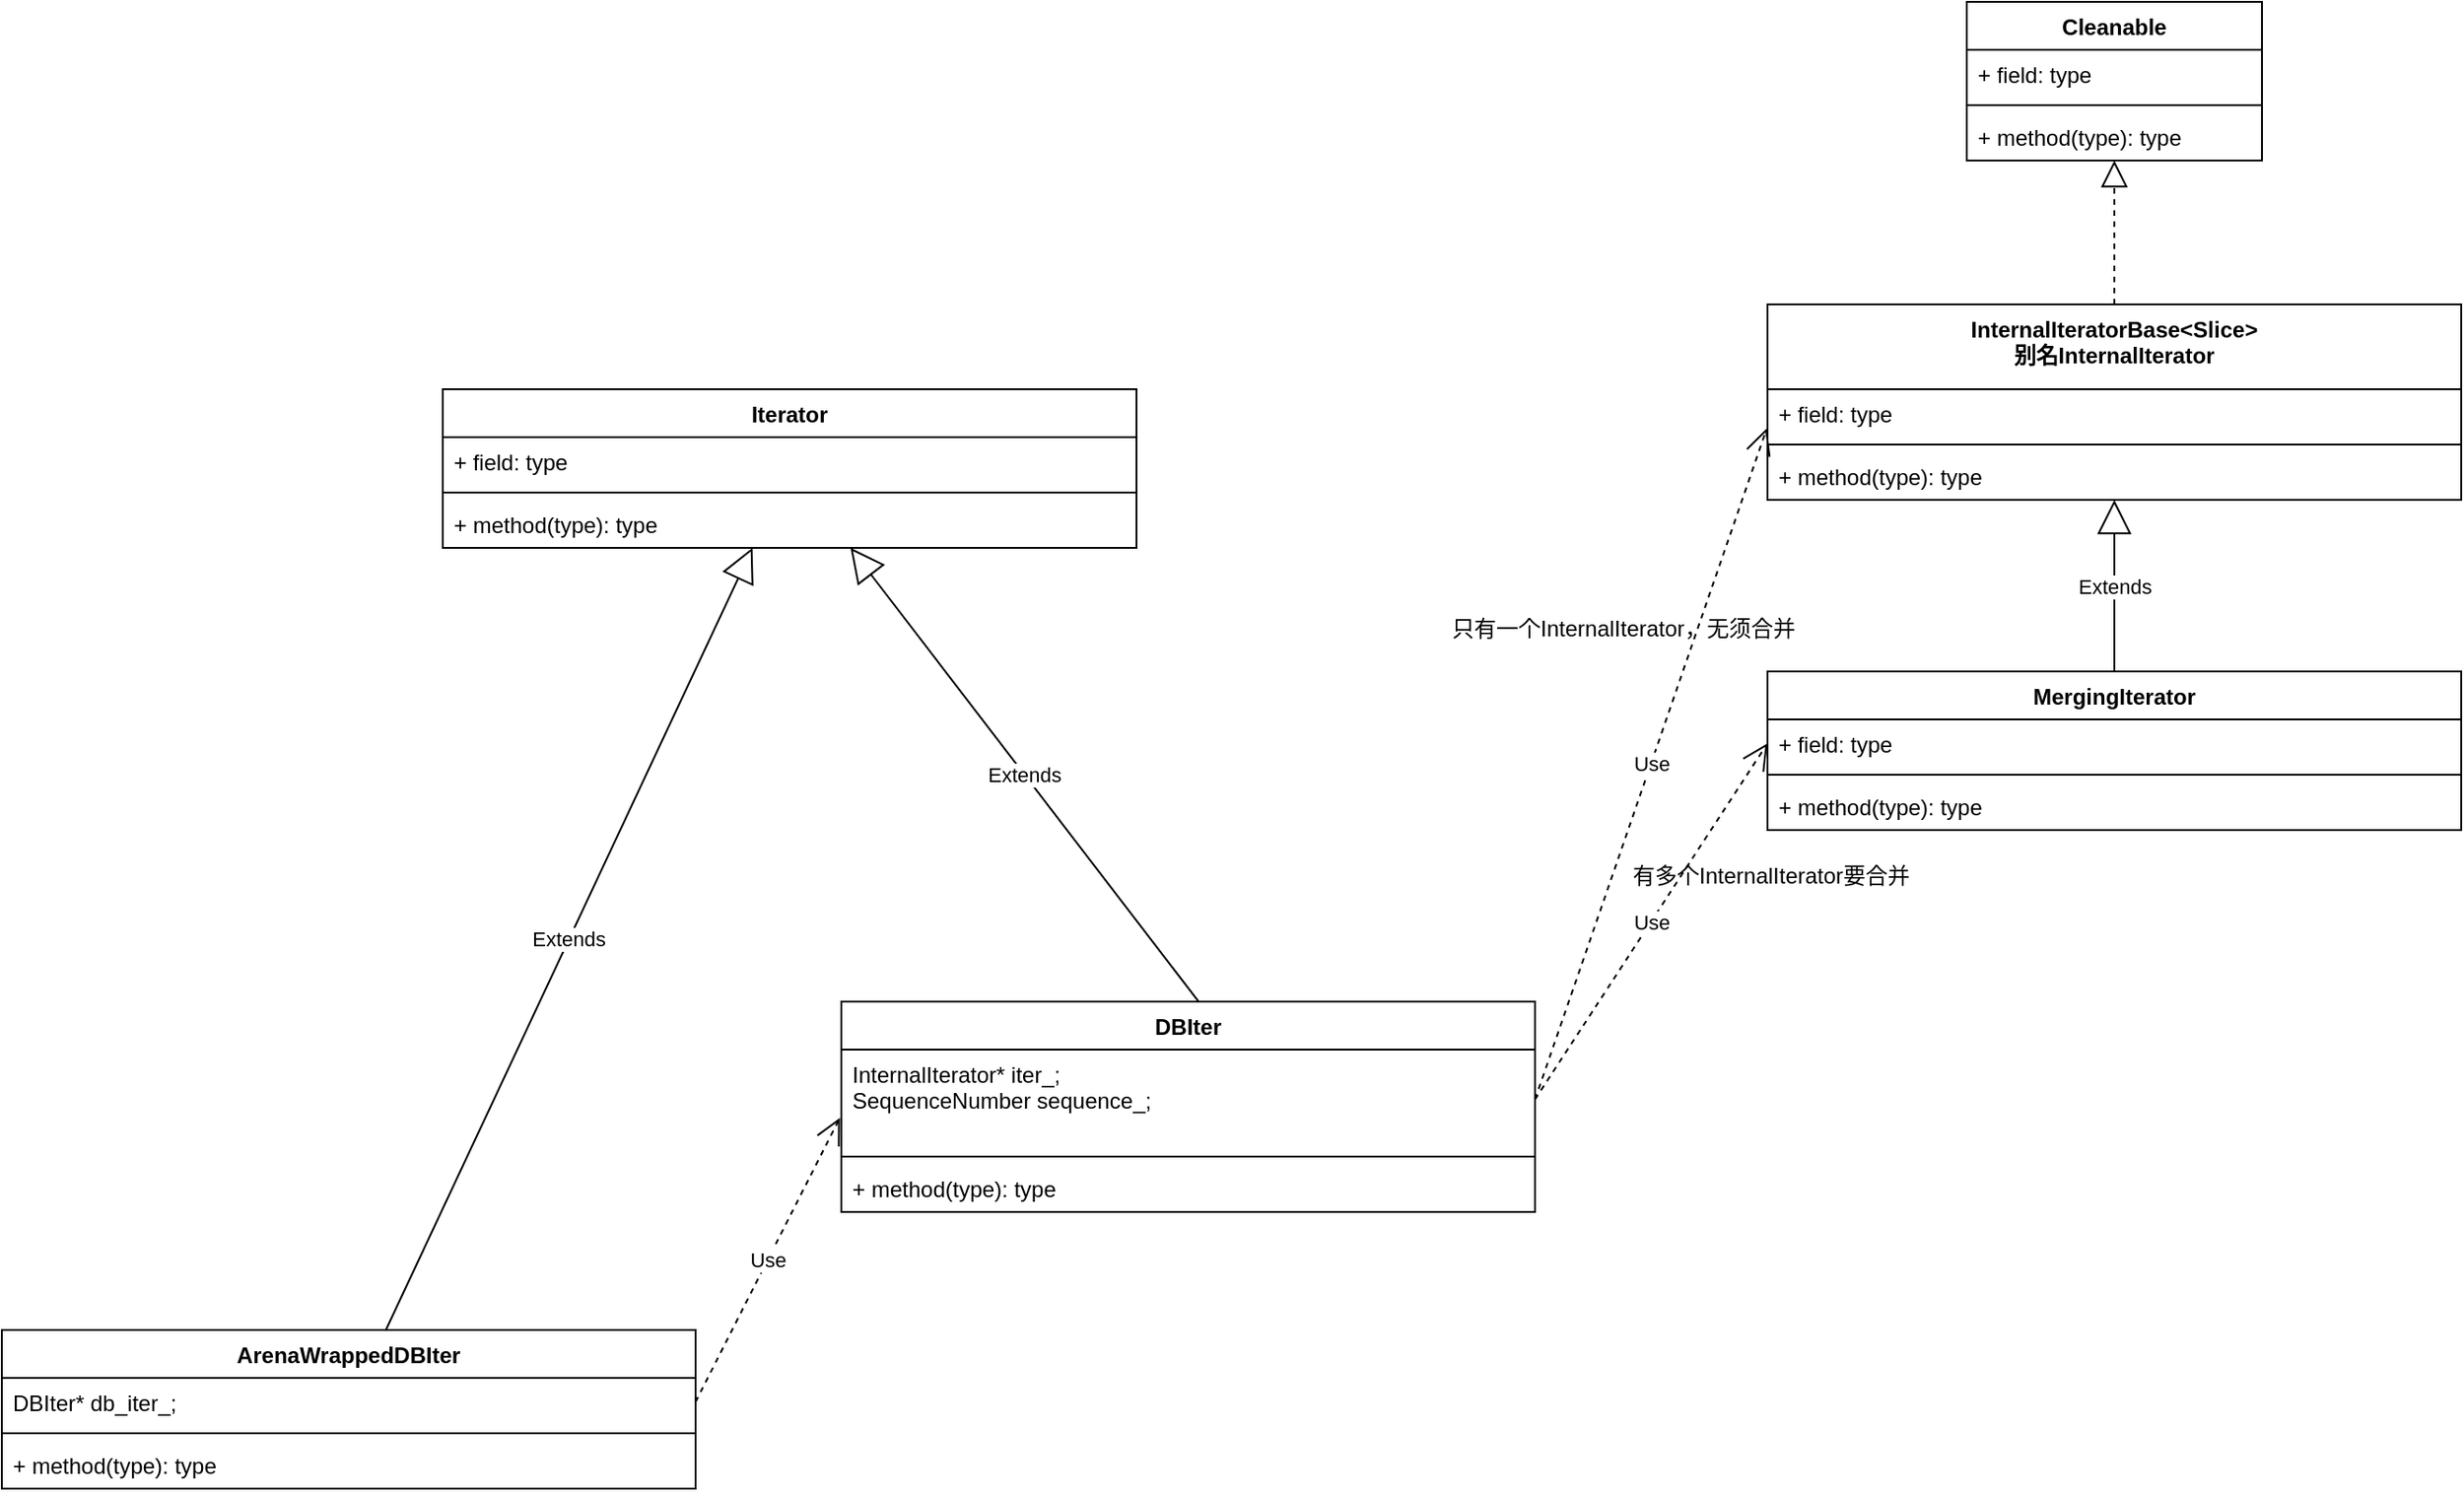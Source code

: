 <mxfile version="20.2.1" type="device" pages="2"><diagram id="yH0lmle-rREPXCg-2e_V" name="迭代器"><mxGraphModel dx="1790" dy="-1656" grid="1" gridSize="10" guides="1" tooltips="1" connect="1" arrows="1" fold="1" page="1" pageScale="1" pageWidth="850" pageHeight="1100" math="0" shadow="0"><root><mxCell id="0"/><mxCell id="1" parent="0"/><mxCell id="T_xyV64dcqHQEYzDhx1P-1" value="ArenaWrappedDBIter" style="swimlane;fontStyle=1;align=center;verticalAlign=top;childLayout=stackLayout;horizontal=1;startSize=26;horizontalStack=0;resizeParent=1;resizeParentMax=0;resizeLast=0;collapsible=1;marginBottom=0;" parent="1" vertex="1"><mxGeometry x="-700" y="3050" width="376" height="86" as="geometry"/></mxCell><mxCell id="T_xyV64dcqHQEYzDhx1P-2" value="DBIter* db_iter_;" style="text;strokeColor=none;fillColor=none;align=left;verticalAlign=top;spacingLeft=4;spacingRight=4;overflow=hidden;rotatable=0;points=[[0,0.5],[1,0.5]];portConstraint=eastwest;" parent="T_xyV64dcqHQEYzDhx1P-1" vertex="1"><mxGeometry y="26" width="376" height="26" as="geometry"/></mxCell><mxCell id="T_xyV64dcqHQEYzDhx1P-3" value="" style="line;strokeWidth=1;fillColor=none;align=left;verticalAlign=middle;spacingTop=-1;spacingLeft=3;spacingRight=3;rotatable=0;labelPosition=right;points=[];portConstraint=eastwest;" parent="T_xyV64dcqHQEYzDhx1P-1" vertex="1"><mxGeometry y="52" width="376" height="8" as="geometry"/></mxCell><mxCell id="T_xyV64dcqHQEYzDhx1P-4" value="+ method(type): type" style="text;strokeColor=none;fillColor=none;align=left;verticalAlign=top;spacingLeft=4;spacingRight=4;overflow=hidden;rotatable=0;points=[[0,0.5],[1,0.5]];portConstraint=eastwest;" parent="T_xyV64dcqHQEYzDhx1P-1" vertex="1"><mxGeometry y="60" width="376" height="26" as="geometry"/></mxCell><mxCell id="T_xyV64dcqHQEYzDhx1P-5" value="Iterator" style="swimlane;fontStyle=1;align=center;verticalAlign=top;childLayout=stackLayout;horizontal=1;startSize=26;horizontalStack=0;resizeParent=1;resizeParentMax=0;resizeLast=0;collapsible=1;marginBottom=0;" parent="1" vertex="1"><mxGeometry x="-461" y="2540" width="376" height="86" as="geometry"/></mxCell><mxCell id="T_xyV64dcqHQEYzDhx1P-6" value="+ field: type" style="text;strokeColor=none;fillColor=none;align=left;verticalAlign=top;spacingLeft=4;spacingRight=4;overflow=hidden;rotatable=0;points=[[0,0.5],[1,0.5]];portConstraint=eastwest;" parent="T_xyV64dcqHQEYzDhx1P-5" vertex="1"><mxGeometry y="26" width="376" height="26" as="geometry"/></mxCell><mxCell id="T_xyV64dcqHQEYzDhx1P-7" value="" style="line;strokeWidth=1;fillColor=none;align=left;verticalAlign=middle;spacingTop=-1;spacingLeft=3;spacingRight=3;rotatable=0;labelPosition=right;points=[];portConstraint=eastwest;" parent="T_xyV64dcqHQEYzDhx1P-5" vertex="1"><mxGeometry y="52" width="376" height="8" as="geometry"/></mxCell><mxCell id="T_xyV64dcqHQEYzDhx1P-8" value="+ method(type): type" style="text;strokeColor=none;fillColor=none;align=left;verticalAlign=top;spacingLeft=4;spacingRight=4;overflow=hidden;rotatable=0;points=[[0,0.5],[1,0.5]];portConstraint=eastwest;" parent="T_xyV64dcqHQEYzDhx1P-5" vertex="1"><mxGeometry y="60" width="376" height="26" as="geometry"/></mxCell><mxCell id="T_xyV64dcqHQEYzDhx1P-9" value="Extends" style="endArrow=block;endSize=16;endFill=0;html=1;curved=1;" parent="1" source="T_xyV64dcqHQEYzDhx1P-1" target="T_xyV64dcqHQEYzDhx1P-5" edge="1"><mxGeometry width="160" relative="1" as="geometry"><mxPoint x="-561" y="3200" as="sourcePoint"/><mxPoint x="-330.362" y="2900" as="targetPoint"/></mxGeometry></mxCell><mxCell id="T_xyV64dcqHQEYzDhx1P-10" value="Use" style="endArrow=open;endSize=12;dashed=1;html=1;curved=1;entryX=-0.002;entryY=0.684;entryDx=0;entryDy=0;exitX=1;exitY=0.5;exitDx=0;exitDy=0;entryPerimeter=0;" parent="1" source="T_xyV64dcqHQEYzDhx1P-2" target="T_xyV64dcqHQEYzDhx1P-13" edge="1"><mxGeometry width="160" relative="1" as="geometry"><mxPoint x="-308" y="2931" as="sourcePoint"/><mxPoint x="-238" y="2925" as="targetPoint"/></mxGeometry></mxCell><mxCell id="T_xyV64dcqHQEYzDhx1P-11" value="Extends" style="endArrow=block;endSize=16;endFill=0;html=1;curved=1;exitX=0.516;exitY=0.004;exitDx=0;exitDy=0;exitPerimeter=0;" parent="1" source="T_xyV64dcqHQEYzDhx1P-12" target="T_xyV64dcqHQEYzDhx1P-5" edge="1"><mxGeometry width="160" relative="1" as="geometry"><mxPoint x="-57.0" y="2840" as="sourcePoint"/><mxPoint x="-522.547" y="2676.0" as="targetPoint"/></mxGeometry></mxCell><mxCell id="T_xyV64dcqHQEYzDhx1P-12" value="DBIter" style="swimlane;fontStyle=1;align=center;verticalAlign=top;childLayout=stackLayout;horizontal=1;startSize=26;horizontalStack=0;resizeParent=1;resizeParentMax=0;resizeLast=0;collapsible=1;marginBottom=0;" parent="1" vertex="1"><mxGeometry x="-245" y="2872" width="376" height="114" as="geometry"/></mxCell><mxCell id="T_xyV64dcqHQEYzDhx1P-13" value="InternalIterator* iter_;&#10;SequenceNumber sequence_;" style="text;strokeColor=none;fillColor=none;align=left;verticalAlign=top;spacingLeft=4;spacingRight=4;overflow=hidden;rotatable=0;points=[[0,0.5],[1,0.5]];portConstraint=eastwest;" parent="T_xyV64dcqHQEYzDhx1P-12" vertex="1"><mxGeometry y="26" width="376" height="54" as="geometry"/></mxCell><mxCell id="T_xyV64dcqHQEYzDhx1P-14" value="" style="line;strokeWidth=1;fillColor=none;align=left;verticalAlign=middle;spacingTop=-1;spacingLeft=3;spacingRight=3;rotatable=0;labelPosition=right;points=[];portConstraint=eastwest;" parent="T_xyV64dcqHQEYzDhx1P-12" vertex="1"><mxGeometry y="80" width="376" height="8" as="geometry"/></mxCell><mxCell id="T_xyV64dcqHQEYzDhx1P-15" value="+ method(type): type" style="text;strokeColor=none;fillColor=none;align=left;verticalAlign=top;spacingLeft=4;spacingRight=4;overflow=hidden;rotatable=0;points=[[0,0.5],[1,0.5]];portConstraint=eastwest;" parent="T_xyV64dcqHQEYzDhx1P-12" vertex="1"><mxGeometry y="88" width="376" height="26" as="geometry"/></mxCell><mxCell id="T_xyV64dcqHQEYzDhx1P-16" value="MergingIterator" style="swimlane;fontStyle=1;align=center;verticalAlign=top;childLayout=stackLayout;horizontal=1;startSize=26;horizontalStack=0;resizeParent=1;resizeParentMax=0;resizeLast=0;collapsible=1;marginBottom=0;" parent="1" vertex="1"><mxGeometry x="257" y="2693" width="376" height="86" as="geometry"/></mxCell><mxCell id="T_xyV64dcqHQEYzDhx1P-17" value="+ field: type" style="text;strokeColor=none;fillColor=none;align=left;verticalAlign=top;spacingLeft=4;spacingRight=4;overflow=hidden;rotatable=0;points=[[0,0.5],[1,0.5]];portConstraint=eastwest;" parent="T_xyV64dcqHQEYzDhx1P-16" vertex="1"><mxGeometry y="26" width="376" height="26" as="geometry"/></mxCell><mxCell id="T_xyV64dcqHQEYzDhx1P-18" value="" style="line;strokeWidth=1;fillColor=none;align=left;verticalAlign=middle;spacingTop=-1;spacingLeft=3;spacingRight=3;rotatable=0;labelPosition=right;points=[];portConstraint=eastwest;" parent="T_xyV64dcqHQEYzDhx1P-16" vertex="1"><mxGeometry y="52" width="376" height="8" as="geometry"/></mxCell><mxCell id="T_xyV64dcqHQEYzDhx1P-19" value="+ method(type): type" style="text;strokeColor=none;fillColor=none;align=left;verticalAlign=top;spacingLeft=4;spacingRight=4;overflow=hidden;rotatable=0;points=[[0,0.5],[1,0.5]];portConstraint=eastwest;" parent="T_xyV64dcqHQEYzDhx1P-16" vertex="1"><mxGeometry y="60" width="376" height="26" as="geometry"/></mxCell><mxCell id="T_xyV64dcqHQEYzDhx1P-20" value="InternalIteratorBase&lt;Slice&gt;&#10;别名InternalIterator" style="swimlane;fontStyle=1;align=center;verticalAlign=top;childLayout=stackLayout;horizontal=1;startSize=46;horizontalStack=0;resizeParent=1;resizeParentMax=0;resizeLast=0;collapsible=1;marginBottom=0;" parent="1" vertex="1"><mxGeometry x="257" y="2494" width="376" height="106" as="geometry"/></mxCell><mxCell id="T_xyV64dcqHQEYzDhx1P-21" value="+ field: type" style="text;strokeColor=none;fillColor=none;align=left;verticalAlign=top;spacingLeft=4;spacingRight=4;overflow=hidden;rotatable=0;points=[[0,0.5],[1,0.5]];portConstraint=eastwest;" parent="T_xyV64dcqHQEYzDhx1P-20" vertex="1"><mxGeometry y="46" width="376" height="26" as="geometry"/></mxCell><mxCell id="T_xyV64dcqHQEYzDhx1P-22" value="" style="line;strokeWidth=1;fillColor=none;align=left;verticalAlign=middle;spacingTop=-1;spacingLeft=3;spacingRight=3;rotatable=0;labelPosition=right;points=[];portConstraint=eastwest;" parent="T_xyV64dcqHQEYzDhx1P-20" vertex="1"><mxGeometry y="72" width="376" height="8" as="geometry"/></mxCell><mxCell id="T_xyV64dcqHQEYzDhx1P-23" value="+ method(type): type" style="text;strokeColor=none;fillColor=none;align=left;verticalAlign=top;spacingLeft=4;spacingRight=4;overflow=hidden;rotatable=0;points=[[0,0.5],[1,0.5]];portConstraint=eastwest;" parent="T_xyV64dcqHQEYzDhx1P-20" vertex="1"><mxGeometry y="80" width="376" height="26" as="geometry"/></mxCell><mxCell id="T_xyV64dcqHQEYzDhx1P-24" value="Extends" style="endArrow=block;endSize=16;endFill=0;html=1;curved=1;" parent="1" source="T_xyV64dcqHQEYzDhx1P-16" target="T_xyV64dcqHQEYzDhx1P-20" edge="1"><mxGeometry width="160" relative="1" as="geometry"><mxPoint x="151.016" y="2870.344" as="sourcePoint"/><mxPoint x="-222.383" y="2676.0" as="targetPoint"/></mxGeometry></mxCell><mxCell id="T_xyV64dcqHQEYzDhx1P-25" value="Cleanable" style="swimlane;fontStyle=1;align=center;verticalAlign=top;childLayout=stackLayout;horizontal=1;startSize=26;horizontalStack=0;resizeParent=1;resizeParentMax=0;resizeLast=0;collapsible=1;marginBottom=0;" parent="1" vertex="1"><mxGeometry x="365" y="2330" width="160" height="86" as="geometry"/></mxCell><mxCell id="T_xyV64dcqHQEYzDhx1P-26" value="+ field: type" style="text;strokeColor=none;fillColor=none;align=left;verticalAlign=top;spacingLeft=4;spacingRight=4;overflow=hidden;rotatable=0;points=[[0,0.5],[1,0.5]];portConstraint=eastwest;" parent="T_xyV64dcqHQEYzDhx1P-25" vertex="1"><mxGeometry y="26" width="160" height="26" as="geometry"/></mxCell><mxCell id="T_xyV64dcqHQEYzDhx1P-27" value="" style="line;strokeWidth=1;fillColor=none;align=left;verticalAlign=middle;spacingTop=-1;spacingLeft=3;spacingRight=3;rotatable=0;labelPosition=right;points=[];portConstraint=eastwest;" parent="T_xyV64dcqHQEYzDhx1P-25" vertex="1"><mxGeometry y="52" width="160" height="8" as="geometry"/></mxCell><mxCell id="T_xyV64dcqHQEYzDhx1P-28" value="+ method(type): type" style="text;strokeColor=none;fillColor=none;align=left;verticalAlign=top;spacingLeft=4;spacingRight=4;overflow=hidden;rotatable=0;points=[[0,0.5],[1,0.5]];portConstraint=eastwest;" parent="T_xyV64dcqHQEYzDhx1P-25" vertex="1"><mxGeometry y="60" width="160" height="26" as="geometry"/></mxCell><mxCell id="T_xyV64dcqHQEYzDhx1P-29" value="" style="endArrow=block;dashed=1;endFill=0;endSize=12;html=1;rounded=0;" parent="1" source="T_xyV64dcqHQEYzDhx1P-20" target="T_xyV64dcqHQEYzDhx1P-25" edge="1"><mxGeometry width="160" relative="1" as="geometry"><mxPoint x="137" y="2450" as="sourcePoint"/><mxPoint x="297" y="2450" as="targetPoint"/></mxGeometry></mxCell><mxCell id="T_xyV64dcqHQEYzDhx1P-30" value="Use" style="endArrow=open;endSize=12;dashed=1;html=1;curved=1;exitX=1;exitY=0.5;exitDx=0;exitDy=0;entryX=0;entryY=0.5;entryDx=0;entryDy=0;" parent="1" source="T_xyV64dcqHQEYzDhx1P-13" target="T_xyV64dcqHQEYzDhx1P-17" edge="1"><mxGeometry width="160" relative="1" as="geometry"><mxPoint x="343.0" y="3020.0" as="sourcePoint"/><mxPoint x="619" y="2960.0" as="targetPoint"/></mxGeometry></mxCell><mxCell id="T_xyV64dcqHQEYzDhx1P-31" value="Use" style="endArrow=open;endSize=12;dashed=1;html=1;curved=1;exitX=1;exitY=0.5;exitDx=0;exitDy=0;entryX=-0.001;entryY=0.818;entryDx=0;entryDy=0;entryPerimeter=0;" parent="1" source="T_xyV64dcqHQEYzDhx1P-13" target="T_xyV64dcqHQEYzDhx1P-21" edge="1"><mxGeometry width="160" relative="1" as="geometry"><mxPoint x="141" y="2909.0" as="sourcePoint"/><mxPoint x="323" y="2759.0" as="targetPoint"/></mxGeometry></mxCell><mxCell id="T_xyV64dcqHQEYzDhx1P-32" value="&lt;h1 style=&quot;text-align: center&quot;&gt;&lt;span style=&quot;font-size: 12px ; font-weight: normal&quot;&gt;有多个&lt;/span&gt;&lt;span style=&quot;font-size: 12px ; font-weight: 400&quot;&gt;InternalIterator&lt;/span&gt;&lt;span style=&quot;font-size: 12px ; font-weight: normal&quot;&gt;要合并&lt;/span&gt;&lt;br&gt;&lt;/h1&gt;" style="text;html=1;strokeColor=none;fillColor=none;spacing=5;spacingTop=-20;whiteSpace=wrap;overflow=hidden;rounded=0;" parent="1" vertex="1"><mxGeometry x="179" y="2780" width="186" height="40" as="geometry"/></mxCell><mxCell id="T_xyV64dcqHQEYzDhx1P-33" value="&lt;h1 style=&quot;text-align: center&quot;&gt;&lt;span style=&quot;font-size: 12px ; font-weight: normal&quot;&gt;只有一个&lt;/span&gt;&lt;span style=&quot;font-size: 12px ; font-weight: 400&quot;&gt;InternalIterator&lt;/span&gt;&lt;span style=&quot;font-size: 12px ; font-weight: normal&quot;&gt;，无须合并&lt;/span&gt;&lt;br&gt;&lt;/h1&gt;" style="text;html=1;strokeColor=none;fillColor=none;spacing=5;spacingTop=-20;whiteSpace=wrap;overflow=hidden;rounded=0;" parent="1" vertex="1"><mxGeometry x="81" y="2646" width="240" height="40" as="geometry"/></mxCell></root></mxGraphModel></diagram><diagram id="WJogHQDAIuLMfXsbTVpA" name="Page-2"><mxGraphModel dx="1746" dy="949" grid="1" gridSize="10" guides="1" tooltips="1" connect="1" arrows="1" fold="1" page="1" pageScale="1" pageWidth="850" pageHeight="1100" math="0" shadow="0"><root><mxCell id="0"/><mxCell id="1" parent="0"/><mxCell id="9yAryuzyFf4fyd1UmpEz-1" value="SequentialFile" style="swimlane;fontStyle=1;align=center;verticalAlign=top;childLayout=stackLayout;horizontal=1;startSize=26;horizontalStack=0;resizeParent=1;resizeParentMax=0;resizeLast=0;collapsible=1;marginBottom=0;" vertex="1" parent="1"><mxGeometry x="200" y="507" width="160" height="86" as="geometry"/></mxCell><mxCell id="9yAryuzyFf4fyd1UmpEz-2" value="+ field: type" style="text;strokeColor=none;fillColor=none;align=left;verticalAlign=top;spacingLeft=4;spacingRight=4;overflow=hidden;rotatable=0;points=[[0,0.5],[1,0.5]];portConstraint=eastwest;" vertex="1" parent="9yAryuzyFf4fyd1UmpEz-1"><mxGeometry y="26" width="160" height="26" as="geometry"/></mxCell><mxCell id="9yAryuzyFf4fyd1UmpEz-3" value="" style="line;strokeWidth=1;fillColor=none;align=left;verticalAlign=middle;spacingTop=-1;spacingLeft=3;spacingRight=3;rotatable=0;labelPosition=right;points=[];portConstraint=eastwest;" vertex="1" parent="9yAryuzyFf4fyd1UmpEz-1"><mxGeometry y="52" width="160" height="8" as="geometry"/></mxCell><mxCell id="9yAryuzyFf4fyd1UmpEz-4" value="+ method(type): type" style="text;strokeColor=none;fillColor=none;align=left;verticalAlign=top;spacingLeft=4;spacingRight=4;overflow=hidden;rotatable=0;points=[[0,0.5],[1,0.5]];portConstraint=eastwest;" vertex="1" parent="9yAryuzyFf4fyd1UmpEz-1"><mxGeometry y="60" width="160" height="26" as="geometry"/></mxCell><mxCell id="9yAryuzyFf4fyd1UmpEz-5" value="PosixSequentialFile" style="swimlane;fontStyle=1;align=center;verticalAlign=top;childLayout=stackLayout;horizontal=1;startSize=26;horizontalStack=0;resizeParent=1;resizeParentMax=0;resizeLast=0;collapsible=1;marginBottom=0;" vertex="1" parent="1"><mxGeometry x="200" y="660" width="160" height="86" as="geometry"/></mxCell><mxCell id="9yAryuzyFf4fyd1UmpEz-6" value="+ field: type" style="text;strokeColor=none;fillColor=none;align=left;verticalAlign=top;spacingLeft=4;spacingRight=4;overflow=hidden;rotatable=0;points=[[0,0.5],[1,0.5]];portConstraint=eastwest;" vertex="1" parent="9yAryuzyFf4fyd1UmpEz-5"><mxGeometry y="26" width="160" height="26" as="geometry"/></mxCell><mxCell id="9yAryuzyFf4fyd1UmpEz-7" value="" style="line;strokeWidth=1;fillColor=none;align=left;verticalAlign=middle;spacingTop=-1;spacingLeft=3;spacingRight=3;rotatable=0;labelPosition=right;points=[];portConstraint=eastwest;" vertex="1" parent="9yAryuzyFf4fyd1UmpEz-5"><mxGeometry y="52" width="160" height="8" as="geometry"/></mxCell><mxCell id="9yAryuzyFf4fyd1UmpEz-8" value="+ method(type): type" style="text;strokeColor=none;fillColor=none;align=left;verticalAlign=top;spacingLeft=4;spacingRight=4;overflow=hidden;rotatable=0;points=[[0,0.5],[1,0.5]];portConstraint=eastwest;" vertex="1" parent="9yAryuzyFf4fyd1UmpEz-5"><mxGeometry y="60" width="160" height="26" as="geometry"/></mxCell><mxCell id="9yAryuzyFf4fyd1UmpEz-9" value="RandomAccessFile" style="swimlane;fontStyle=1;align=center;verticalAlign=top;childLayout=stackLayout;horizontal=1;startSize=26;horizontalStack=0;resizeParent=1;resizeParentMax=0;resizeLast=0;collapsible=1;marginBottom=0;" vertex="1" parent="1"><mxGeometry x="530" y="507" width="160" height="86" as="geometry"/></mxCell><mxCell id="9yAryuzyFf4fyd1UmpEz-10" value="+ field: type" style="text;strokeColor=none;fillColor=none;align=left;verticalAlign=top;spacingLeft=4;spacingRight=4;overflow=hidden;rotatable=0;points=[[0,0.5],[1,0.5]];portConstraint=eastwest;" vertex="1" parent="9yAryuzyFf4fyd1UmpEz-9"><mxGeometry y="26" width="160" height="26" as="geometry"/></mxCell><mxCell id="9yAryuzyFf4fyd1UmpEz-11" value="" style="line;strokeWidth=1;fillColor=none;align=left;verticalAlign=middle;spacingTop=-1;spacingLeft=3;spacingRight=3;rotatable=0;labelPosition=right;points=[];portConstraint=eastwest;" vertex="1" parent="9yAryuzyFf4fyd1UmpEz-9"><mxGeometry y="52" width="160" height="8" as="geometry"/></mxCell><mxCell id="9yAryuzyFf4fyd1UmpEz-12" value="+ method(type): type" style="text;strokeColor=none;fillColor=none;align=left;verticalAlign=top;spacingLeft=4;spacingRight=4;overflow=hidden;rotatable=0;points=[[0,0.5],[1,0.5]];portConstraint=eastwest;" vertex="1" parent="9yAryuzyFf4fyd1UmpEz-9"><mxGeometry y="60" width="160" height="26" as="geometry"/></mxCell><mxCell id="9yAryuzyFf4fyd1UmpEz-13" value="PosixRandomAccessFile" style="swimlane;fontStyle=1;align=center;verticalAlign=top;childLayout=stackLayout;horizontal=1;startSize=26;horizontalStack=0;resizeParent=1;resizeParentMax=0;resizeLast=0;collapsible=1;marginBottom=0;" vertex="1" parent="1"><mxGeometry x="425" y="660" width="160" height="86" as="geometry"/></mxCell><mxCell id="9yAryuzyFf4fyd1UmpEz-14" value="+ field: type" style="text;strokeColor=none;fillColor=none;align=left;verticalAlign=top;spacingLeft=4;spacingRight=4;overflow=hidden;rotatable=0;points=[[0,0.5],[1,0.5]];portConstraint=eastwest;" vertex="1" parent="9yAryuzyFf4fyd1UmpEz-13"><mxGeometry y="26" width="160" height="26" as="geometry"/></mxCell><mxCell id="9yAryuzyFf4fyd1UmpEz-15" value="" style="line;strokeWidth=1;fillColor=none;align=left;verticalAlign=middle;spacingTop=-1;spacingLeft=3;spacingRight=3;rotatable=0;labelPosition=right;points=[];portConstraint=eastwest;" vertex="1" parent="9yAryuzyFf4fyd1UmpEz-13"><mxGeometry y="52" width="160" height="8" as="geometry"/></mxCell><mxCell id="9yAryuzyFf4fyd1UmpEz-16" value="+ method(type): type" style="text;strokeColor=none;fillColor=none;align=left;verticalAlign=top;spacingLeft=4;spacingRight=4;overflow=hidden;rotatable=0;points=[[0,0.5],[1,0.5]];portConstraint=eastwest;" vertex="1" parent="9yAryuzyFf4fyd1UmpEz-13"><mxGeometry y="60" width="160" height="26" as="geometry"/></mxCell><mxCell id="9yAryuzyFf4fyd1UmpEz-17" value="WritableFile" style="swimlane;fontStyle=1;align=center;verticalAlign=top;childLayout=stackLayout;horizontal=1;startSize=26;horizontalStack=0;resizeParent=1;resizeParentMax=0;resizeLast=0;collapsible=1;marginBottom=0;" vertex="1" parent="1"><mxGeometry x="960" y="510" width="160" height="86" as="geometry"/></mxCell><mxCell id="9yAryuzyFf4fyd1UmpEz-18" value="+ field: type" style="text;strokeColor=none;fillColor=none;align=left;verticalAlign=top;spacingLeft=4;spacingRight=4;overflow=hidden;rotatable=0;points=[[0,0.5],[1,0.5]];portConstraint=eastwest;" vertex="1" parent="9yAryuzyFf4fyd1UmpEz-17"><mxGeometry y="26" width="160" height="26" as="geometry"/></mxCell><mxCell id="9yAryuzyFf4fyd1UmpEz-19" value="" style="line;strokeWidth=1;fillColor=none;align=left;verticalAlign=middle;spacingTop=-1;spacingLeft=3;spacingRight=3;rotatable=0;labelPosition=right;points=[];portConstraint=eastwest;" vertex="1" parent="9yAryuzyFf4fyd1UmpEz-17"><mxGeometry y="52" width="160" height="8" as="geometry"/></mxCell><mxCell id="9yAryuzyFf4fyd1UmpEz-20" value="+ method(type): type" style="text;strokeColor=none;fillColor=none;align=left;verticalAlign=top;spacingLeft=4;spacingRight=4;overflow=hidden;rotatable=0;points=[[0,0.5],[1,0.5]];portConstraint=eastwest;" vertex="1" parent="9yAryuzyFf4fyd1UmpEz-17"><mxGeometry y="60" width="160" height="26" as="geometry"/></mxCell><mxCell id="9yAryuzyFf4fyd1UmpEz-21" value="PosixWritableFile" style="swimlane;fontStyle=1;align=center;verticalAlign=top;childLayout=stackLayout;horizontal=1;startSize=26;horizontalStack=0;resizeParent=1;resizeParentMax=0;resizeLast=0;collapsible=1;marginBottom=0;" vertex="1" parent="1"><mxGeometry x="850" y="663" width="160" height="86" as="geometry"/></mxCell><mxCell id="9yAryuzyFf4fyd1UmpEz-22" value="+ field: type" style="text;strokeColor=none;fillColor=none;align=left;verticalAlign=top;spacingLeft=4;spacingRight=4;overflow=hidden;rotatable=0;points=[[0,0.5],[1,0.5]];portConstraint=eastwest;" vertex="1" parent="9yAryuzyFf4fyd1UmpEz-21"><mxGeometry y="26" width="160" height="26" as="geometry"/></mxCell><mxCell id="9yAryuzyFf4fyd1UmpEz-23" value="" style="line;strokeWidth=1;fillColor=none;align=left;verticalAlign=middle;spacingTop=-1;spacingLeft=3;spacingRight=3;rotatable=0;labelPosition=right;points=[];portConstraint=eastwest;" vertex="1" parent="9yAryuzyFf4fyd1UmpEz-21"><mxGeometry y="52" width="160" height="8" as="geometry"/></mxCell><mxCell id="9yAryuzyFf4fyd1UmpEz-24" value="+ method(type): type" style="text;strokeColor=none;fillColor=none;align=left;verticalAlign=top;spacingLeft=4;spacingRight=4;overflow=hidden;rotatable=0;points=[[0,0.5],[1,0.5]];portConstraint=eastwest;" vertex="1" parent="9yAryuzyFf4fyd1UmpEz-21"><mxGeometry y="60" width="160" height="26" as="geometry"/></mxCell><mxCell id="9yAryuzyFf4fyd1UmpEz-25" value="PosixMmapReadableFile" style="swimlane;fontStyle=1;align=center;verticalAlign=top;childLayout=stackLayout;horizontal=1;startSize=26;horizontalStack=0;resizeParent=1;resizeParentMax=0;resizeLast=0;collapsible=1;marginBottom=0;" vertex="1" parent="1"><mxGeometry x="620" y="660" width="160" height="86" as="geometry"/></mxCell><mxCell id="9yAryuzyFf4fyd1UmpEz-26" value="+ field: type" style="text;strokeColor=none;fillColor=none;align=left;verticalAlign=top;spacingLeft=4;spacingRight=4;overflow=hidden;rotatable=0;points=[[0,0.5],[1,0.5]];portConstraint=eastwest;" vertex="1" parent="9yAryuzyFf4fyd1UmpEz-25"><mxGeometry y="26" width="160" height="26" as="geometry"/></mxCell><mxCell id="9yAryuzyFf4fyd1UmpEz-27" value="" style="line;strokeWidth=1;fillColor=none;align=left;verticalAlign=middle;spacingTop=-1;spacingLeft=3;spacingRight=3;rotatable=0;labelPosition=right;points=[];portConstraint=eastwest;" vertex="1" parent="9yAryuzyFf4fyd1UmpEz-25"><mxGeometry y="52" width="160" height="8" as="geometry"/></mxCell><mxCell id="9yAryuzyFf4fyd1UmpEz-28" value="+ method(type): type" style="text;strokeColor=none;fillColor=none;align=left;verticalAlign=top;spacingLeft=4;spacingRight=4;overflow=hidden;rotatable=0;points=[[0,0.5],[1,0.5]];portConstraint=eastwest;" vertex="1" parent="9yAryuzyFf4fyd1UmpEz-25"><mxGeometry y="60" width="160" height="26" as="geometry"/></mxCell><mxCell id="9yAryuzyFf4fyd1UmpEz-29" value="PosixMmapFile" style="swimlane;fontStyle=1;align=center;verticalAlign=top;childLayout=stackLayout;horizontal=1;startSize=26;horizontalStack=0;resizeParent=1;resizeParentMax=0;resizeLast=0;collapsible=1;marginBottom=0;" vertex="1" parent="1"><mxGeometry x="1050" y="663" width="160" height="86" as="geometry"/></mxCell><mxCell id="9yAryuzyFf4fyd1UmpEz-30" value="+ field: type" style="text;strokeColor=none;fillColor=none;align=left;verticalAlign=top;spacingLeft=4;spacingRight=4;overflow=hidden;rotatable=0;points=[[0,0.5],[1,0.5]];portConstraint=eastwest;" vertex="1" parent="9yAryuzyFf4fyd1UmpEz-29"><mxGeometry y="26" width="160" height="26" as="geometry"/></mxCell><mxCell id="9yAryuzyFf4fyd1UmpEz-31" value="" style="line;strokeWidth=1;fillColor=none;align=left;verticalAlign=middle;spacingTop=-1;spacingLeft=3;spacingRight=3;rotatable=0;labelPosition=right;points=[];portConstraint=eastwest;" vertex="1" parent="9yAryuzyFf4fyd1UmpEz-29"><mxGeometry y="52" width="160" height="8" as="geometry"/></mxCell><mxCell id="9yAryuzyFf4fyd1UmpEz-32" value="+ method(type): type" style="text;strokeColor=none;fillColor=none;align=left;verticalAlign=top;spacingLeft=4;spacingRight=4;overflow=hidden;rotatable=0;points=[[0,0.5],[1,0.5]];portConstraint=eastwest;" vertex="1" parent="9yAryuzyFf4fyd1UmpEz-29"><mxGeometry y="60" width="160" height="26" as="geometry"/></mxCell><mxCell id="9yAryuzyFf4fyd1UmpEz-33" value="RandomRWFile" style="swimlane;fontStyle=1;align=center;verticalAlign=top;childLayout=stackLayout;horizontal=1;startSize=26;horizontalStack=0;resizeParent=1;resizeParentMax=0;resizeLast=0;collapsible=1;marginBottom=0;" vertex="1" parent="1"><mxGeometry x="1290" y="510" width="160" height="86" as="geometry"/></mxCell><mxCell id="9yAryuzyFf4fyd1UmpEz-34" value="+ field: type" style="text;strokeColor=none;fillColor=none;align=left;verticalAlign=top;spacingLeft=4;spacingRight=4;overflow=hidden;rotatable=0;points=[[0,0.5],[1,0.5]];portConstraint=eastwest;" vertex="1" parent="9yAryuzyFf4fyd1UmpEz-33"><mxGeometry y="26" width="160" height="26" as="geometry"/></mxCell><mxCell id="9yAryuzyFf4fyd1UmpEz-35" value="" style="line;strokeWidth=1;fillColor=none;align=left;verticalAlign=middle;spacingTop=-1;spacingLeft=3;spacingRight=3;rotatable=0;labelPosition=right;points=[];portConstraint=eastwest;" vertex="1" parent="9yAryuzyFf4fyd1UmpEz-33"><mxGeometry y="52" width="160" height="8" as="geometry"/></mxCell><mxCell id="9yAryuzyFf4fyd1UmpEz-36" value="+ method(type): type" style="text;strokeColor=none;fillColor=none;align=left;verticalAlign=top;spacingLeft=4;spacingRight=4;overflow=hidden;rotatable=0;points=[[0,0.5],[1,0.5]];portConstraint=eastwest;" vertex="1" parent="9yAryuzyFf4fyd1UmpEz-33"><mxGeometry y="60" width="160" height="26" as="geometry"/></mxCell><mxCell id="9yAryuzyFf4fyd1UmpEz-37" value="PosixRandomRWFile" style="swimlane;fontStyle=1;align=center;verticalAlign=top;childLayout=stackLayout;horizontal=1;startSize=26;horizontalStack=0;resizeParent=1;resizeParentMax=0;resizeLast=0;collapsible=1;marginBottom=0;" vertex="1" parent="1"><mxGeometry x="1290" y="670" width="160" height="86" as="geometry"/></mxCell><mxCell id="9yAryuzyFf4fyd1UmpEz-38" value="+ field: type" style="text;strokeColor=none;fillColor=none;align=left;verticalAlign=top;spacingLeft=4;spacingRight=4;overflow=hidden;rotatable=0;points=[[0,0.5],[1,0.5]];portConstraint=eastwest;" vertex="1" parent="9yAryuzyFf4fyd1UmpEz-37"><mxGeometry y="26" width="160" height="26" as="geometry"/></mxCell><mxCell id="9yAryuzyFf4fyd1UmpEz-39" value="" style="line;strokeWidth=1;fillColor=none;align=left;verticalAlign=middle;spacingTop=-1;spacingLeft=3;spacingRight=3;rotatable=0;labelPosition=right;points=[];portConstraint=eastwest;" vertex="1" parent="9yAryuzyFf4fyd1UmpEz-37"><mxGeometry y="52" width="160" height="8" as="geometry"/></mxCell><mxCell id="9yAryuzyFf4fyd1UmpEz-40" value="+ method(type): type" style="text;strokeColor=none;fillColor=none;align=left;verticalAlign=top;spacingLeft=4;spacingRight=4;overflow=hidden;rotatable=0;points=[[0,0.5],[1,0.5]];portConstraint=eastwest;" vertex="1" parent="9yAryuzyFf4fyd1UmpEz-37"><mxGeometry y="60" width="160" height="26" as="geometry"/></mxCell></root></mxGraphModel></diagram></mxfile>